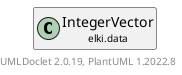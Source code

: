 @startuml
    remove .*\.(Instance|Par|Parameterizer|Factory)$
    set namespaceSeparator none
    hide empty fields
    hide empty methods

    class "<size:14>IntegerVector.Factory\n<size:10>elki.data" as elki.data.IntegerVector.Factory [[IntegerVector.Factory.html]] {
        +newFeatureVector(A, ArrayAdapter<? extends Number, A>): IntegerVector
        +newNumberVector(A, NumberArrayAdapter<?, ? super A>): IntegerVector
        +getDefaultSerializer(): ByteBufferSerializer<IntegerVector>
        +getRestrictionClass(): Class<? super IntegerVector>
    }

    interface "<size:14>NumberVector.Factory\n<size:10>elki.data" as elki.data.NumberVector.Factory<IntegerVector> [[NumberVector.Factory.html]] {
        {abstract} +newNumberVector(A, NumberArrayAdapter<?, ? super A>): IntegerVector
    }
    class "<size:14>IntegerVector\n<size:10>elki.data" as elki.data.IntegerVector [[IntegerVector.html]]
    class "<size:14>IntegerVector.Factory.Par\n<size:10>elki.data" as elki.data.IntegerVector.Factory.Par [[IntegerVector.Factory.Par.html]]

    elki.data.NumberVector.Factory <|.. elki.data.IntegerVector.Factory
    elki.data.IntegerVector +-- elki.data.IntegerVector.Factory
    elki.data.IntegerVector.Factory +-- elki.data.IntegerVector.Factory.Par

    center footer UMLDoclet 2.0.19, PlantUML 1.2022.8
@enduml
